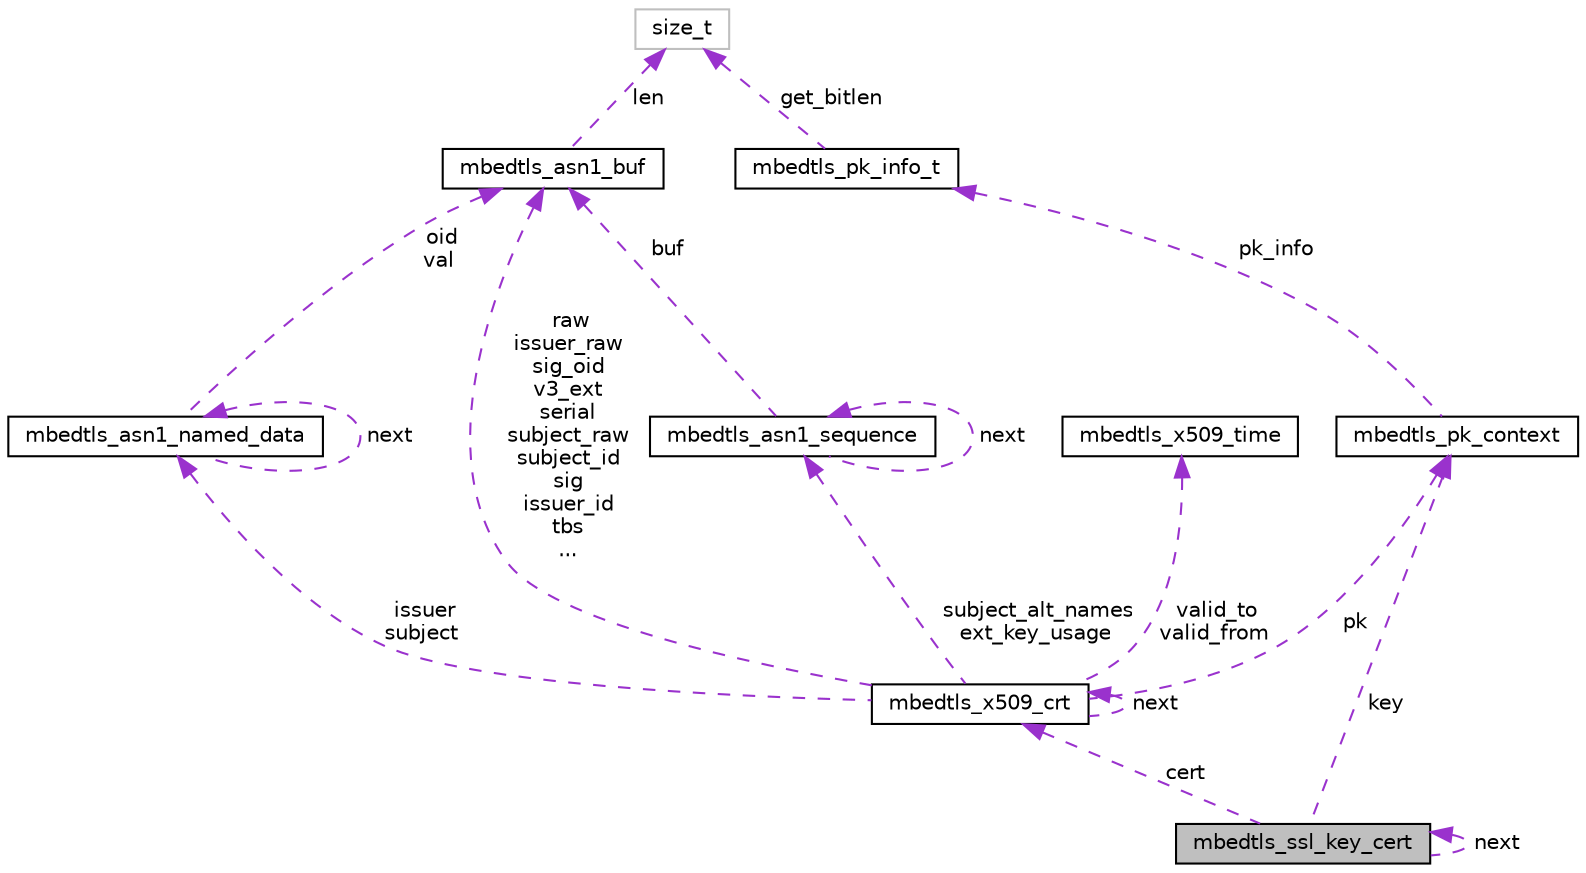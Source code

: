 digraph "mbedtls_ssl_key_cert"
{
  edge [fontname="Helvetica",fontsize="10",labelfontname="Helvetica",labelfontsize="10"];
  node [fontname="Helvetica",fontsize="10",shape=record];
  Node1 [label="mbedtls_ssl_key_cert",height=0.2,width=0.4,color="black", fillcolor="grey75", style="filled", fontcolor="black"];
  Node1 -> Node1 [dir="back",color="darkorchid3",fontsize="10",style="dashed",label=" next" ,fontname="Helvetica"];
  Node2 -> Node1 [dir="back",color="darkorchid3",fontsize="10",style="dashed",label=" cert" ,fontname="Helvetica"];
  Node2 [label="mbedtls_x509_crt",height=0.2,width=0.4,color="black", fillcolor="white", style="filled",URL="$structmbedtls__x509__crt.html"];
  Node3 -> Node2 [dir="back",color="darkorchid3",fontsize="10",style="dashed",label=" subject_alt_names\next_key_usage" ,fontname="Helvetica"];
  Node3 [label="mbedtls_asn1_sequence",height=0.2,width=0.4,color="black", fillcolor="white", style="filled",URL="$structmbedtls__asn1__sequence.html"];
  Node3 -> Node3 [dir="back",color="darkorchid3",fontsize="10",style="dashed",label=" next" ,fontname="Helvetica"];
  Node4 -> Node3 [dir="back",color="darkorchid3",fontsize="10",style="dashed",label=" buf" ,fontname="Helvetica"];
  Node4 [label="mbedtls_asn1_buf",height=0.2,width=0.4,color="black", fillcolor="white", style="filled",URL="$structmbedtls__asn1__buf.html"];
  Node5 -> Node4 [dir="back",color="darkorchid3",fontsize="10",style="dashed",label=" len" ,fontname="Helvetica"];
  Node5 [label="size_t",height=0.2,width=0.4,color="grey75", fillcolor="white", style="filled"];
  Node6 -> Node2 [dir="back",color="darkorchid3",fontsize="10",style="dashed",label=" issuer\nsubject" ,fontname="Helvetica"];
  Node6 [label="mbedtls_asn1_named_data",height=0.2,width=0.4,color="black", fillcolor="white", style="filled",URL="$structmbedtls__asn1__named__data.html"];
  Node6 -> Node6 [dir="back",color="darkorchid3",fontsize="10",style="dashed",label=" next" ,fontname="Helvetica"];
  Node4 -> Node6 [dir="back",color="darkorchid3",fontsize="10",style="dashed",label=" oid\nval" ,fontname="Helvetica"];
  Node4 -> Node2 [dir="back",color="darkorchid3",fontsize="10",style="dashed",label=" raw\nissuer_raw\nsig_oid\nv3_ext\nserial\nsubject_raw\nsubject_id\nsig\nissuer_id\ntbs\n..." ,fontname="Helvetica"];
  Node7 -> Node2 [dir="back",color="darkorchid3",fontsize="10",style="dashed",label=" valid_to\nvalid_from" ,fontname="Helvetica"];
  Node7 [label="mbedtls_x509_time",height=0.2,width=0.4,color="black", fillcolor="white", style="filled",URL="$structmbedtls__x509__time.html"];
  Node2 -> Node2 [dir="back",color="darkorchid3",fontsize="10",style="dashed",label=" next" ,fontname="Helvetica"];
  Node8 -> Node2 [dir="back",color="darkorchid3",fontsize="10",style="dashed",label=" pk" ,fontname="Helvetica"];
  Node8 [label="mbedtls_pk_context",height=0.2,width=0.4,color="black", fillcolor="white", style="filled",URL="$structmbedtls__pk__context.html",tooltip="Public key container. "];
  Node9 -> Node8 [dir="back",color="darkorchid3",fontsize="10",style="dashed",label=" pk_info" ,fontname="Helvetica"];
  Node9 [label="mbedtls_pk_info_t",height=0.2,width=0.4,color="black", fillcolor="white", style="filled",URL="$structmbedtls__pk__info__t.html"];
  Node5 -> Node9 [dir="back",color="darkorchid3",fontsize="10",style="dashed",label=" get_bitlen" ,fontname="Helvetica"];
  Node8 -> Node1 [dir="back",color="darkorchid3",fontsize="10",style="dashed",label=" key" ,fontname="Helvetica"];
}
